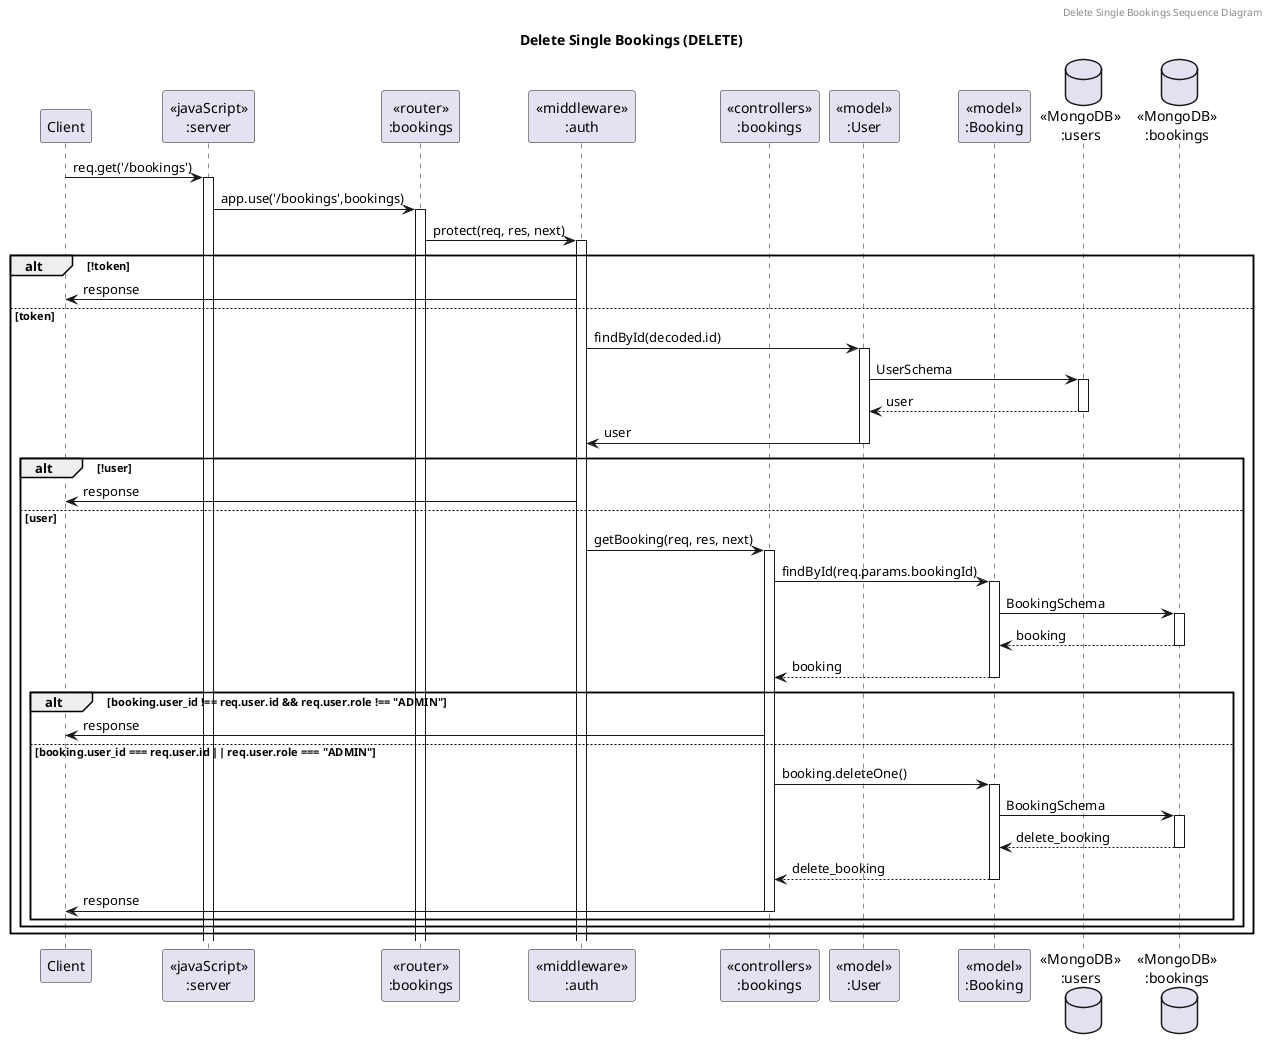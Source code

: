 @startuml Delete Single Bookings (DELETE)

header Delete Single Bookings Sequence Diagram
title "Delete Single Bookings (DELETE)"

participant "Client" as client
participant "<<javaScript>>\n:server" as server
participant "<<router>>\n:bookings" as routerBookings
participant "<<middleware>>\n:auth" as authMiddleware
participant "<<controllers>>\n:bookings" as controllersBookings
participant "<<model>>\n:User" as modelUser
participant "<<model>>\n:Booking" as modelBooking
database "<<MongoDB>>\n:users" as UsersDatabase
database "<<MongoDB>>\n:bookings" as BookingsDatabase

client->server ++:req.get('/bookings')
server->routerBookings ++:app.use('/bookings',bookings)
routerBookings -> authMiddleware ++:protect(req, res, next)
alt !token 
    authMiddleware -> client :response
else token
    authMiddleware -> modelUser ++:findById(decoded.id)
    modelUser -> UsersDatabase ++: UserSchema
    UsersDatabase --> modelUser --: user
    modelUser -> authMiddleware --: user
    alt !user
        authMiddleware -> client :response
    else user
        authMiddleware -> controllersBookings ++: getBooking(req, res, next)
        controllersBookings -> modelBooking ++:findById(req.params.bookingId)
        modelBooking -> BookingsDatabase ++: BookingSchema
        BookingsDatabase --> modelBooking --: booking
        controllersBookings <-- modelBooking --:booking
        alt booking.user_id !== req.user.id && req.user.role !== "ADMIN"
            controllersBookings -> client :response
        else booking.user_id === req.user.id || req.user.role === "ADMIN"
            controllersBookings -> modelBooking ++:booking.deleteOne()
            modelBooking -> BookingsDatabase ++: BookingSchema
            BookingsDatabase --> modelBooking --: delete_booking
            controllersBookings <-- modelBooking --: delete_booking
            controllersBookings -> client --:response
        end
    end
end

@enduml
